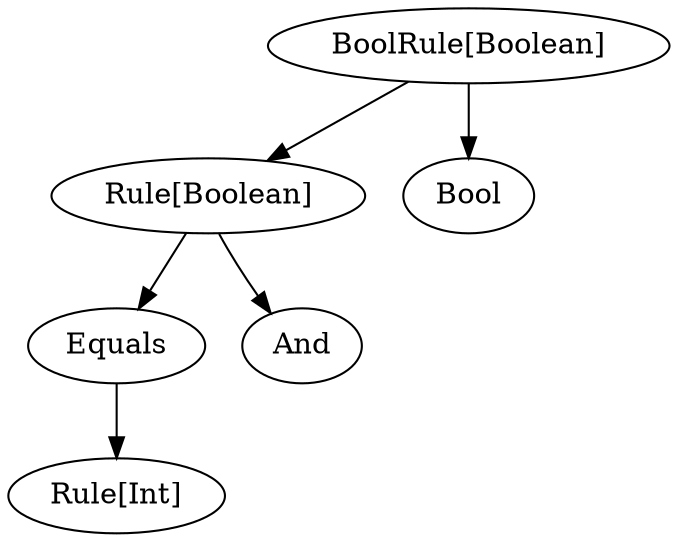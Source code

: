 digraph {
    splines=true

    BoolRuleBool[label="BoolRule[Boolean]" class="operator"]
    RuleBool[label="Rule[Boolean]" class="operator"]
    RuleInt[label="Rule[Int]" class="operator"]

    And
    Equals
    Bool

    BoolRuleBool -> RuleBool[class="relies"]
    BoolRuleBool -> Bool
    Equals -> RuleInt[class="relies"]
    RuleBool -> And
    RuleBool -> Equals
    And -> RuleBool[class="relies" style="invis"]
    And -> BoolRuleBool[class="relies" style="invis"]
}
